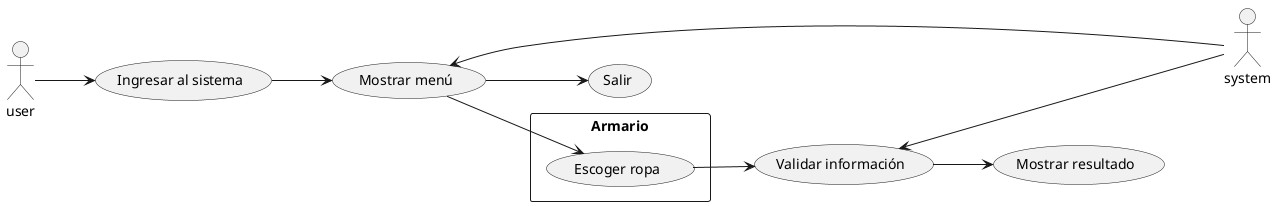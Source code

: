@startuml

left to right direction
actor user as us
actor system as sys


    usecase "Ingresar al sistema" as UC1

rectangle Armario{
    usecase "Escoger ropa" as UC2
}

    usecase "Validar información" as UC4
    usecase "Mostrar resultado" as UC5
    usecase "Salir" as UC6
    usecase "Mostrar menú" as UC7

us --> UC1

UC1 --> UC7
UC7 <-- sys

UC7 --> UC2
UC7 --> UC6

UC2 --> UC4
UC4 <--- sys

UC4 --> UC5


@enduml

